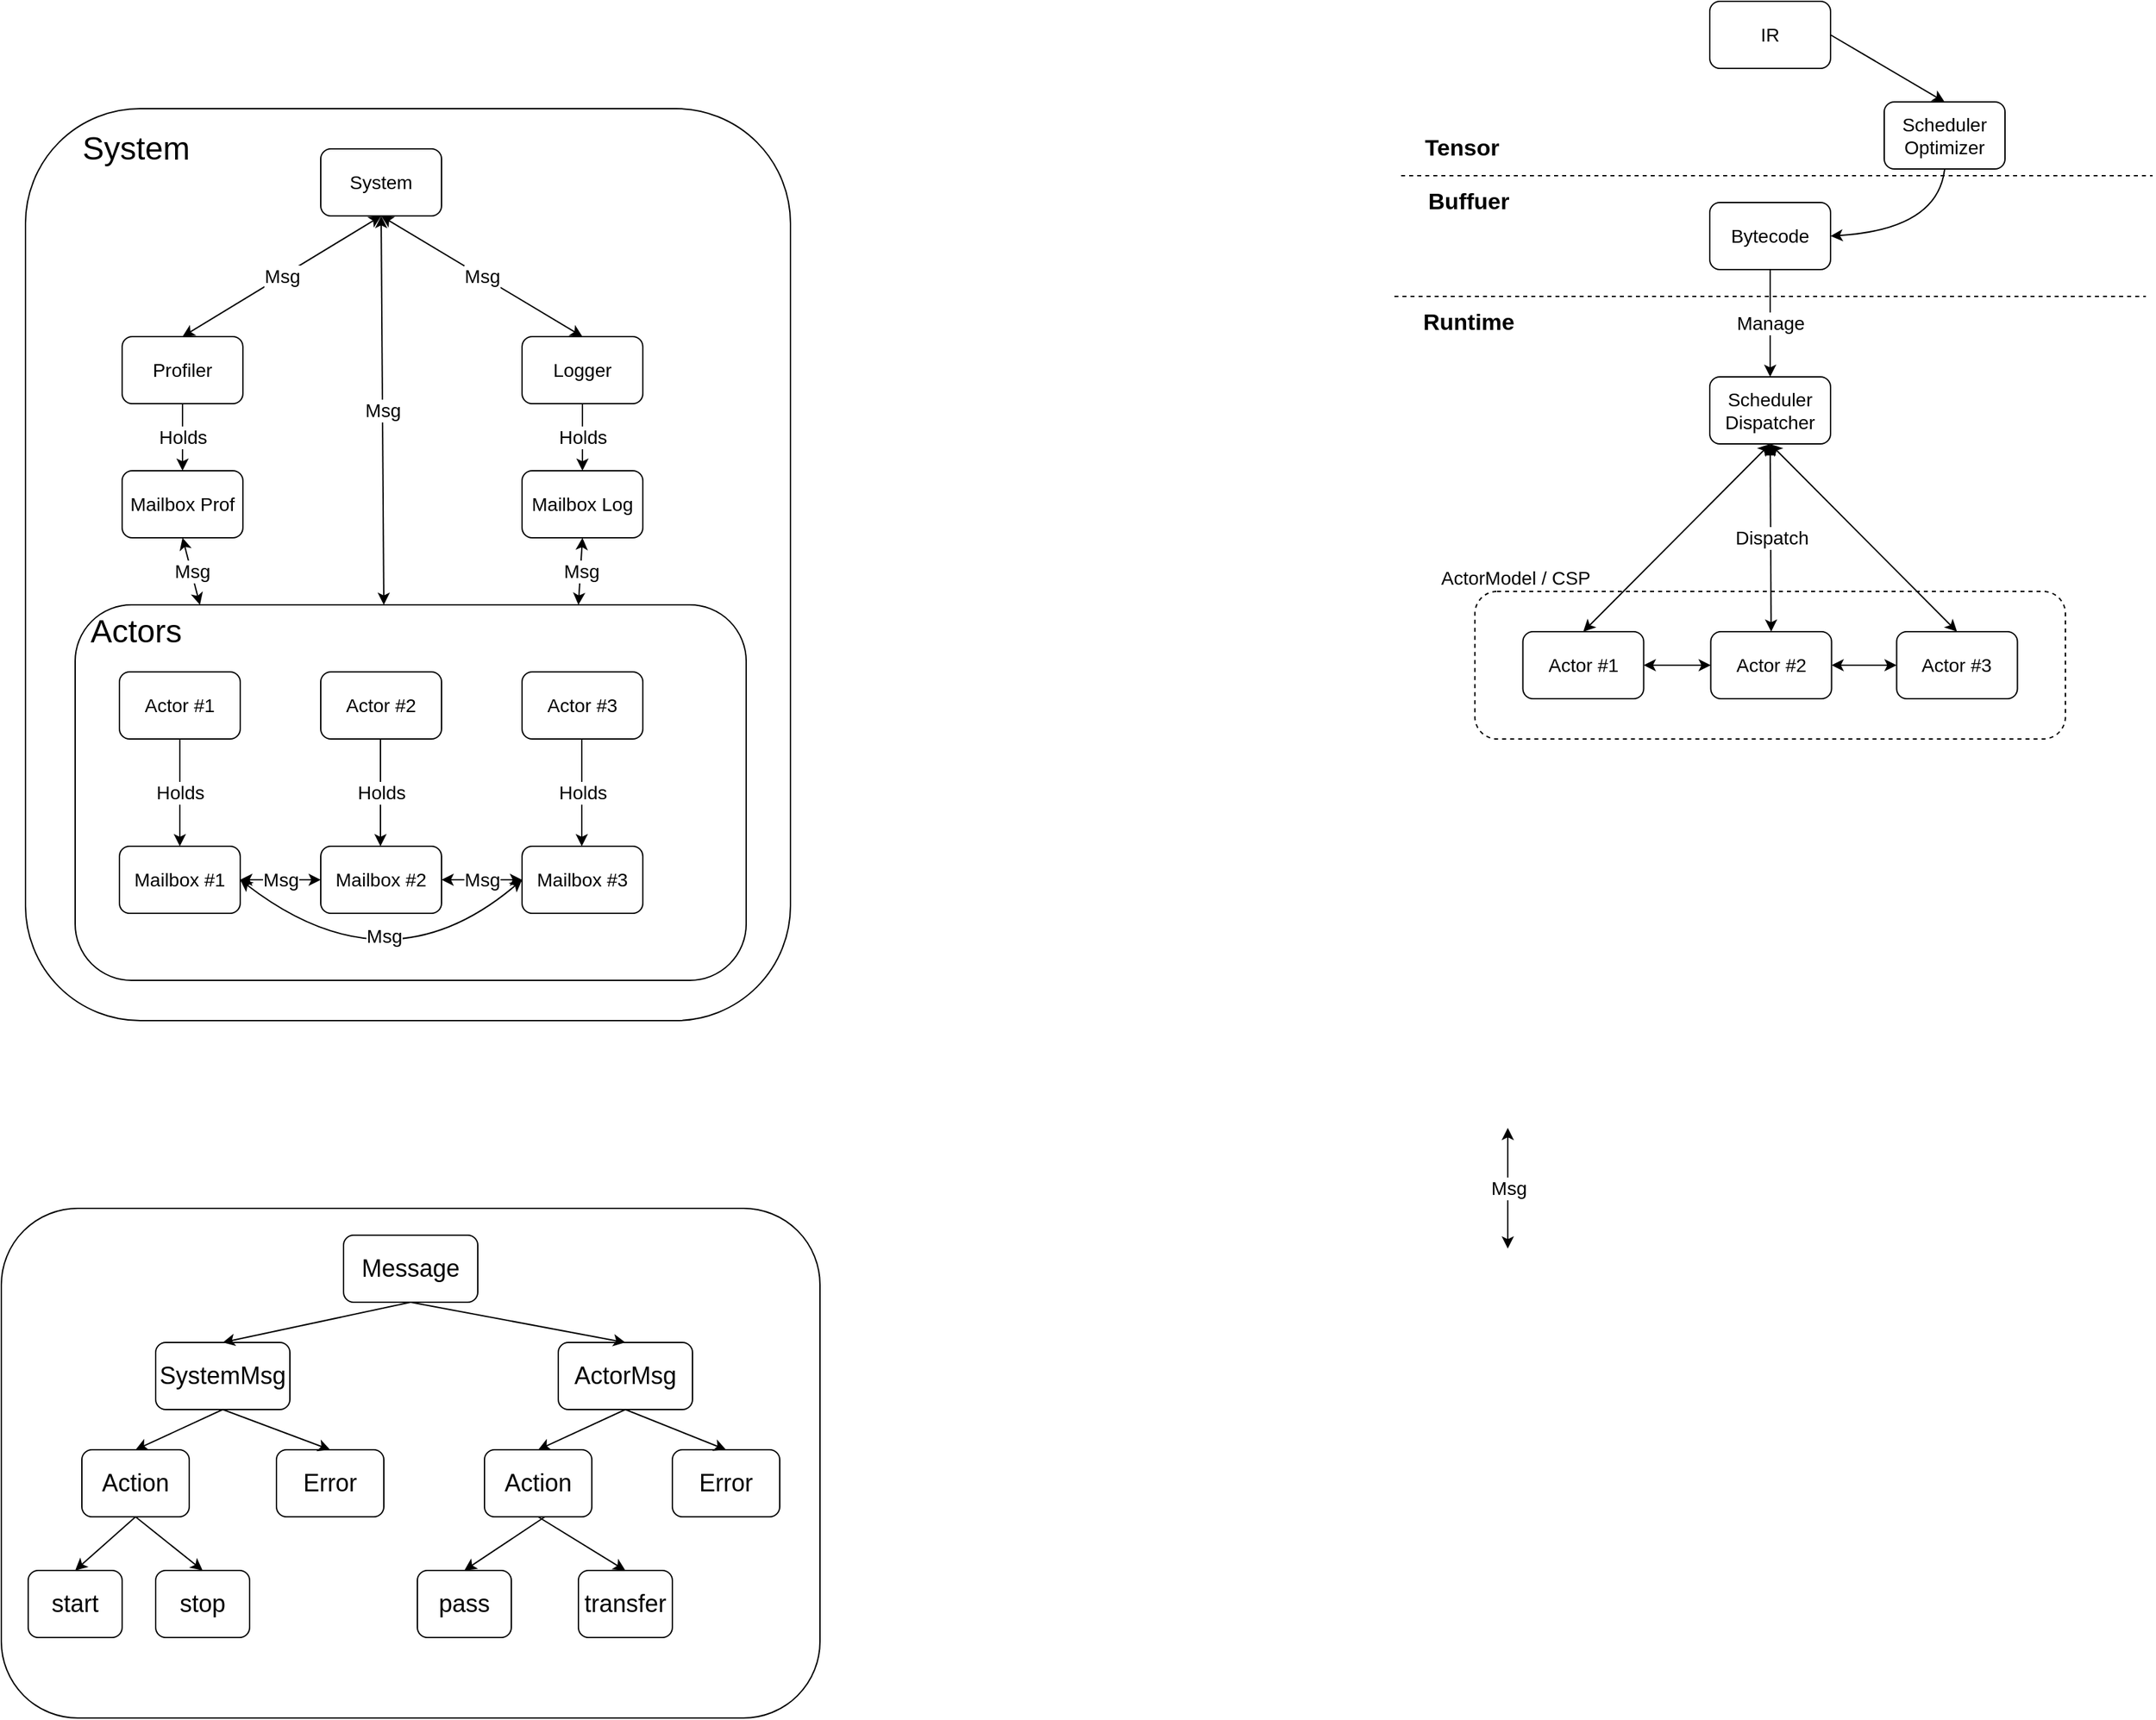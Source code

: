 <mxfile version="20.0.2" type="github" pages="2">
  <diagram id="C5RBs43oDa-KdzZeNtuy" name="flow">
    <mxGraphModel dx="1796" dy="755" grid="1" gridSize="10" guides="1" tooltips="1" connect="1" arrows="1" fold="1" page="1" pageScale="1" pageWidth="827" pageHeight="1169" math="0" shadow="0">
      <root>
        <mxCell id="WIyWlLk6GJQsqaUBKTNV-0" />
        <mxCell id="WIyWlLk6GJQsqaUBKTNV-1" parent="WIyWlLk6GJQsqaUBKTNV-0" />
        <mxCell id="iDr1mqImWVxo8WTMFwHj-2" value="" style="rounded=1;whiteSpace=wrap;html=1;fillColor=#FFFFFF;" parent="WIyWlLk6GJQsqaUBKTNV-1" vertex="1">
          <mxGeometry x="-718" y="940" width="610" height="380" as="geometry" />
        </mxCell>
        <mxCell id="iDr1mqImWVxo8WTMFwHj-0" value="" style="rounded=1;whiteSpace=wrap;html=1;fillColor=#FFFFFF;" parent="WIyWlLk6GJQsqaUBKTNV-1" vertex="1">
          <mxGeometry x="-700" y="120" width="570" height="680" as="geometry" />
        </mxCell>
        <mxCell id="vKvuOd5WfspxJ3sKfBwi-32" value="" style="rounded=1;whiteSpace=wrap;html=1;fillColor=#FFFFFF;" parent="WIyWlLk6GJQsqaUBKTNV-1" vertex="1">
          <mxGeometry x="-663" y="490" width="500" height="280" as="geometry" />
        </mxCell>
        <mxCell id="GxpNQqLrR4lgnH7dVVDZ-0" value="&lt;font style=&quot;font-size: 14px;&quot;&gt;IR&lt;/font&gt;" style="rounded=1;whiteSpace=wrap;html=1;" parent="WIyWlLk6GJQsqaUBKTNV-1" vertex="1">
          <mxGeometry x="555" y="40" width="90" height="50" as="geometry" />
        </mxCell>
        <mxCell id="GxpNQqLrR4lgnH7dVVDZ-2" value="&lt;font style=&quot;font-size: 14px;&quot;&gt;Bytecode&lt;/font&gt;" style="rounded=1;whiteSpace=wrap;html=1;" parent="WIyWlLk6GJQsqaUBKTNV-1" vertex="1">
          <mxGeometry x="555" y="190" width="90" height="50" as="geometry" />
        </mxCell>
        <mxCell id="GxpNQqLrR4lgnH7dVVDZ-5" value="" style="endArrow=none;dashed=1;html=1;" parent="WIyWlLk6GJQsqaUBKTNV-1" edge="1">
          <mxGeometry width="50" height="50" relative="1" as="geometry">
            <mxPoint x="320" y="260" as="sourcePoint" />
            <mxPoint x="880" y="260" as="targetPoint" />
          </mxGeometry>
        </mxCell>
        <mxCell id="GxpNQqLrR4lgnH7dVVDZ-6" value="&lt;b&gt;&lt;font style=&quot;font-size: 17px;&quot;&gt;Runtime&lt;/font&gt;&lt;/b&gt;" style="text;html=1;align=center;verticalAlign=middle;resizable=0;points=[];autosize=1;strokeColor=none;fillColor=none;" parent="WIyWlLk6GJQsqaUBKTNV-1" vertex="1">
          <mxGeometry x="335" y="270" width="80" height="20" as="geometry" />
        </mxCell>
        <mxCell id="GxpNQqLrR4lgnH7dVVDZ-7" value="&lt;font style=&quot;font-size: 14px;&quot;&gt;Actor #1&lt;/font&gt;" style="rounded=1;whiteSpace=wrap;html=1;" parent="WIyWlLk6GJQsqaUBKTNV-1" vertex="1">
          <mxGeometry x="415.75" y="510" width="90" height="50" as="geometry" />
        </mxCell>
        <mxCell id="GxpNQqLrR4lgnH7dVVDZ-8" value="&lt;font style=&quot;font-size: 14px;&quot;&gt;Scheduler&lt;br&gt;Dispatcher&lt;/font&gt;" style="rounded=1;whiteSpace=wrap;html=1;" parent="WIyWlLk6GJQsqaUBKTNV-1" vertex="1">
          <mxGeometry x="555" y="320" width="90" height="50" as="geometry" />
        </mxCell>
        <mxCell id="GxpNQqLrR4lgnH7dVVDZ-9" value="&lt;font style=&quot;font-size: 14px;&quot;&gt;Actor #2&lt;/font&gt;" style="rounded=1;whiteSpace=wrap;html=1;" parent="WIyWlLk6GJQsqaUBKTNV-1" vertex="1">
          <mxGeometry x="555.75" y="510" width="90" height="50" as="geometry" />
        </mxCell>
        <mxCell id="GxpNQqLrR4lgnH7dVVDZ-10" value="&lt;font style=&quot;font-size: 14px;&quot;&gt;Actor #3&lt;/font&gt;" style="rounded=1;whiteSpace=wrap;html=1;" parent="WIyWlLk6GJQsqaUBKTNV-1" vertex="1">
          <mxGeometry x="694.25" y="510" width="90" height="50" as="geometry" />
        </mxCell>
        <mxCell id="GxpNQqLrR4lgnH7dVVDZ-16" value="" style="endArrow=classic;startArrow=classic;html=1;entryX=0;entryY=0.5;entryDx=0;entryDy=0;exitX=1;exitY=0.5;exitDx=0;exitDy=0;" parent="WIyWlLk6GJQsqaUBKTNV-1" source="GxpNQqLrR4lgnH7dVVDZ-7" target="GxpNQqLrR4lgnH7dVVDZ-9" edge="1">
          <mxGeometry width="50" height="50" relative="1" as="geometry">
            <mxPoint x="435.75" y="720" as="sourcePoint" />
            <mxPoint x="575.75" y="580" as="targetPoint" />
          </mxGeometry>
        </mxCell>
        <mxCell id="GxpNQqLrR4lgnH7dVVDZ-17" value="" style="endArrow=classic;startArrow=classic;html=1;entryX=0;entryY=0.5;entryDx=0;entryDy=0;exitX=1;exitY=0.5;exitDx=0;exitDy=0;" parent="WIyWlLk6GJQsqaUBKTNV-1" source="GxpNQqLrR4lgnH7dVVDZ-9" target="GxpNQqLrR4lgnH7dVVDZ-10" edge="1">
          <mxGeometry width="50" height="50" relative="1" as="geometry">
            <mxPoint x="525.75" y="720" as="sourcePoint" />
            <mxPoint x="665.75" y="580" as="targetPoint" />
          </mxGeometry>
        </mxCell>
        <mxCell id="mCp2D2DZsQye_z4wcUXH-2" value="" style="endArrow=classic;rounded=0;fontSize=16;entryX=0.5;entryY=0;entryDx=0;entryDy=0;exitX=0.5;exitY=1;exitDx=0;exitDy=0;labelBorderColor=none;html=1;verticalAlign=middle;startArrow=block;startFill=1;" parent="WIyWlLk6GJQsqaUBKTNV-1" source="GxpNQqLrR4lgnH7dVVDZ-8" target="GxpNQqLrR4lgnH7dVVDZ-9" edge="1">
          <mxGeometry relative="1" as="geometry">
            <mxPoint x="705" y="350" as="sourcePoint" />
            <mxPoint x="805" y="350" as="targetPoint" />
          </mxGeometry>
        </mxCell>
        <mxCell id="mCp2D2DZsQye_z4wcUXH-3" value="Dispatch" style="edgeLabel;resizable=0;html=1;align=center;verticalAlign=middle;fontSize=14;" parent="mCp2D2DZsQye_z4wcUXH-2" connectable="0" vertex="1">
          <mxGeometry relative="1" as="geometry" />
        </mxCell>
        <mxCell id="mCp2D2DZsQye_z4wcUXH-6" value="" style="endArrow=classic;startArrow=classic;html=1;entryX=0.5;entryY=0;entryDx=0;entryDy=0;exitX=0.5;exitY=1;exitDx=0;exitDy=0;" parent="WIyWlLk6GJQsqaUBKTNV-1" source="GxpNQqLrR4lgnH7dVVDZ-8" target="GxpNQqLrR4lgnH7dVVDZ-7" edge="1">
          <mxGeometry width="50" height="50" relative="1" as="geometry">
            <mxPoint x="690" y="400" as="sourcePoint" />
            <mxPoint x="738.5" y="400" as="targetPoint" />
            <Array as="points" />
          </mxGeometry>
        </mxCell>
        <mxCell id="mCp2D2DZsQye_z4wcUXH-7" value="" style="endArrow=classic;startArrow=classic;html=1;entryX=0.5;entryY=0;entryDx=0;entryDy=0;exitX=0.5;exitY=1;exitDx=0;exitDy=0;" parent="WIyWlLk6GJQsqaUBKTNV-1" source="GxpNQqLrR4lgnH7dVVDZ-8" target="GxpNQqLrR4lgnH7dVVDZ-10" edge="1">
          <mxGeometry width="50" height="50" relative="1" as="geometry">
            <mxPoint x="665" y="600" as="sourcePoint" />
            <mxPoint x="713.5" y="600" as="targetPoint" />
          </mxGeometry>
        </mxCell>
        <mxCell id="JdIXmPIAXFxYYO2-05fA-1" value="&lt;font style=&quot;font-size: 14px;&quot;&gt;Scheduler&lt;br&gt;Optimizer&lt;/font&gt;" style="rounded=1;whiteSpace=wrap;html=1;" parent="WIyWlLk6GJQsqaUBKTNV-1" vertex="1">
          <mxGeometry x="685" y="115" width="90" height="50" as="geometry" />
        </mxCell>
        <mxCell id="JdIXmPIAXFxYYO2-05fA-2" value="" style="curved=1;endArrow=classic;html=1;rounded=0;labelBorderColor=none;fontSize=16;fontColor=#99FFCC;exitX=1;exitY=0.5;exitDx=0;exitDy=0;entryX=0.5;entryY=0;entryDx=0;entryDy=0;" parent="WIyWlLk6GJQsqaUBKTNV-1" source="GxpNQqLrR4lgnH7dVVDZ-0" target="JdIXmPIAXFxYYO2-05fA-1" edge="1">
          <mxGeometry width="50" height="50" relative="1" as="geometry">
            <mxPoint x="725" y="360" as="sourcePoint" />
            <mxPoint x="775" y="310" as="targetPoint" />
          </mxGeometry>
        </mxCell>
        <mxCell id="JdIXmPIAXFxYYO2-05fA-4" value="" style="endArrow=classic;rounded=0;fontSize=16;labelBorderColor=none;html=1;verticalAlign=middle;startArrow=none;startFill=0;exitX=0.5;exitY=1;exitDx=0;exitDy=0;entryX=0.5;entryY=0;entryDx=0;entryDy=0;" parent="WIyWlLk6GJQsqaUBKTNV-1" source="A3YoOnqOYl5nuhbCR5Bo-2" target="A3YoOnqOYl5nuhbCR5Bo-5" edge="1">
          <mxGeometry relative="1" as="geometry">
            <mxPoint x="-150" y="490" as="sourcePoint" />
            <mxPoint x="560" y="630" as="targetPoint" />
            <Array as="points">
              <mxPoint x="-585" y="610" />
            </Array>
          </mxGeometry>
        </mxCell>
        <mxCell id="JdIXmPIAXFxYYO2-05fA-5" value="Holds" style="edgeLabel;resizable=0;html=1;align=center;verticalAlign=middle;fontSize=14;" parent="JdIXmPIAXFxYYO2-05fA-4" connectable="0" vertex="1">
          <mxGeometry relative="1" as="geometry" />
        </mxCell>
        <mxCell id="JdIXmPIAXFxYYO2-05fA-6" value="" style="curved=1;endArrow=classic;html=1;rounded=0;labelBorderColor=none;fontSize=16;fontColor=#99FFCC;exitX=0.5;exitY=1;exitDx=0;exitDy=0;entryX=1;entryY=0.5;entryDx=0;entryDy=0;" parent="WIyWlLk6GJQsqaUBKTNV-1" source="JdIXmPIAXFxYYO2-05fA-1" target="GxpNQqLrR4lgnH7dVVDZ-2" edge="1">
          <mxGeometry width="50" height="50" relative="1" as="geometry">
            <mxPoint x="845" y="165" as="sourcePoint" />
            <mxPoint x="930" y="215" as="targetPoint" />
            <Array as="points">
              <mxPoint x="725" y="210" />
            </Array>
          </mxGeometry>
        </mxCell>
        <mxCell id="JdIXmPIAXFxYYO2-05fA-7" value="" style="endArrow=classic;rounded=0;fontSize=16;exitX=0.5;exitY=1;exitDx=0;exitDy=0;labelBorderColor=none;html=1;verticalAlign=middle;startArrow=none;startFill=0;entryX=0.5;entryY=0;entryDx=0;entryDy=0;" parent="WIyWlLk6GJQsqaUBKTNV-1" source="GxpNQqLrR4lgnH7dVVDZ-2" target="GxpNQqLrR4lgnH7dVVDZ-8" edge="1">
          <mxGeometry relative="1" as="geometry">
            <mxPoint x="599.5" y="250" as="sourcePoint" />
            <mxPoint x="600" y="350" as="targetPoint" />
          </mxGeometry>
        </mxCell>
        <mxCell id="JdIXmPIAXFxYYO2-05fA-8" value="Manage" style="edgeLabel;resizable=0;html=1;align=center;verticalAlign=middle;fontSize=14;" parent="JdIXmPIAXFxYYO2-05fA-7" connectable="0" vertex="1">
          <mxGeometry relative="1" as="geometry" />
        </mxCell>
        <mxCell id="JdIXmPIAXFxYYO2-05fA-11" value="" style="rounded=1;whiteSpace=wrap;html=1;fontSize=14;fontColor=#99FFCC;fillColor=none;dashed=1;shadow=0;sketch=0;glass=0;" parent="WIyWlLk6GJQsqaUBKTNV-1" vertex="1">
          <mxGeometry x="380" y="480" width="440" height="110" as="geometry" />
        </mxCell>
        <mxCell id="JdIXmPIAXFxYYO2-05fA-12" value="ActorModel / CSP" style="text;html=1;align=center;verticalAlign=middle;resizable=0;points=[];autosize=1;strokeColor=none;fillColor=none;fontSize=14;fontColor=#000000;" parent="WIyWlLk6GJQsqaUBKTNV-1" vertex="1">
          <mxGeometry x="345" y="460" width="130" height="20" as="geometry" />
        </mxCell>
        <mxCell id="JdIXmPIAXFxYYO2-05fA-13" value="" style="endArrow=none;dashed=1;html=1;" parent="WIyWlLk6GJQsqaUBKTNV-1" edge="1">
          <mxGeometry width="50" height="50" relative="1" as="geometry">
            <mxPoint x="325" y="170" as="sourcePoint" />
            <mxPoint x="885" y="170" as="targetPoint" />
          </mxGeometry>
        </mxCell>
        <mxCell id="JdIXmPIAXFxYYO2-05fA-14" value="&lt;b&gt;&lt;font style=&quot;font-size: 17px;&quot;&gt;Buffuer&lt;/font&gt;&lt;/b&gt;" style="text;html=1;align=center;verticalAlign=middle;resizable=0;points=[];autosize=1;strokeColor=none;fillColor=none;" parent="WIyWlLk6GJQsqaUBKTNV-1" vertex="1">
          <mxGeometry x="335" y="180" width="80" height="20" as="geometry" />
        </mxCell>
        <mxCell id="JdIXmPIAXFxYYO2-05fA-15" value="&lt;b&gt;&lt;font style=&quot;font-size: 17px;&quot;&gt;Tensor&lt;br&gt;&lt;/font&gt;&lt;/b&gt;" style="text;html=1;align=center;verticalAlign=middle;resizable=0;points=[];autosize=1;strokeColor=none;fillColor=none;" parent="WIyWlLk6GJQsqaUBKTNV-1" vertex="1">
          <mxGeometry x="335" y="140" width="70" height="20" as="geometry" />
        </mxCell>
        <mxCell id="A3YoOnqOYl5nuhbCR5Bo-2" value="&lt;font style=&quot;font-size: 14px;&quot;&gt;Actor #1&lt;/font&gt;" style="rounded=1;whiteSpace=wrap;html=1;" parent="WIyWlLk6GJQsqaUBKTNV-1" vertex="1">
          <mxGeometry x="-630" y="540" width="90" height="50" as="geometry" />
        </mxCell>
        <mxCell id="A3YoOnqOYl5nuhbCR5Bo-3" value="&lt;font style=&quot;font-size: 14px;&quot;&gt;Actor #2&lt;/font&gt;" style="rounded=1;whiteSpace=wrap;html=1;" parent="WIyWlLk6GJQsqaUBKTNV-1" vertex="1">
          <mxGeometry x="-480" y="540" width="90" height="50" as="geometry" />
        </mxCell>
        <mxCell id="A3YoOnqOYl5nuhbCR5Bo-4" value="&lt;font style=&quot;font-size: 14px;&quot;&gt;Actor #3&lt;/font&gt;" style="rounded=1;whiteSpace=wrap;html=1;" parent="WIyWlLk6GJQsqaUBKTNV-1" vertex="1">
          <mxGeometry x="-330" y="540" width="90" height="50" as="geometry" />
        </mxCell>
        <mxCell id="A3YoOnqOYl5nuhbCR5Bo-5" value="&lt;font style=&quot;font-size: 14px;&quot;&gt;Mailbox #1&lt;/font&gt;" style="rounded=1;whiteSpace=wrap;html=1;" parent="WIyWlLk6GJQsqaUBKTNV-1" vertex="1">
          <mxGeometry x="-630" y="670" width="90" height="50" as="geometry" />
        </mxCell>
        <mxCell id="A3YoOnqOYl5nuhbCR5Bo-6" value="&lt;font style=&quot;font-size: 14px;&quot;&gt;Mailbox #2&lt;/font&gt;" style="rounded=1;whiteSpace=wrap;html=1;" parent="WIyWlLk6GJQsqaUBKTNV-1" vertex="1">
          <mxGeometry x="-480" y="670" width="90" height="50" as="geometry" />
        </mxCell>
        <mxCell id="A3YoOnqOYl5nuhbCR5Bo-7" value="&lt;font style=&quot;font-size: 14px;&quot;&gt;Mailbox #3&lt;/font&gt;" style="rounded=1;whiteSpace=wrap;html=1;" parent="WIyWlLk6GJQsqaUBKTNV-1" vertex="1">
          <mxGeometry x="-330" y="670" width="90" height="50" as="geometry" />
        </mxCell>
        <mxCell id="A3YoOnqOYl5nuhbCR5Bo-15" value="" style="endArrow=classic;rounded=0;fontSize=16;labelBorderColor=none;html=1;verticalAlign=middle;startArrow=none;startFill=0;exitX=0.5;exitY=1;exitDx=0;exitDy=0;entryX=0.5;entryY=0;entryDx=0;entryDy=0;" parent="WIyWlLk6GJQsqaUBKTNV-1" edge="1">
          <mxGeometry relative="1" as="geometry">
            <mxPoint x="-435.5" y="590" as="sourcePoint" />
            <mxPoint x="-435.5" y="670" as="targetPoint" />
            <Array as="points">
              <mxPoint x="-435.5" y="610" />
            </Array>
          </mxGeometry>
        </mxCell>
        <mxCell id="A3YoOnqOYl5nuhbCR5Bo-16" value="Holds" style="edgeLabel;resizable=0;html=1;align=center;verticalAlign=middle;fontSize=14;" parent="A3YoOnqOYl5nuhbCR5Bo-15" connectable="0" vertex="1">
          <mxGeometry relative="1" as="geometry" />
        </mxCell>
        <mxCell id="A3YoOnqOYl5nuhbCR5Bo-17" value="" style="endArrow=classic;rounded=0;fontSize=16;labelBorderColor=none;html=1;verticalAlign=middle;startArrow=none;startFill=0;exitX=0.5;exitY=1;exitDx=0;exitDy=0;entryX=0.5;entryY=0;entryDx=0;entryDy=0;" parent="WIyWlLk6GJQsqaUBKTNV-1" edge="1">
          <mxGeometry relative="1" as="geometry">
            <mxPoint x="-285.5" y="590" as="sourcePoint" />
            <mxPoint x="-285.5" y="670" as="targetPoint" />
            <Array as="points">
              <mxPoint x="-285.5" y="610" />
            </Array>
          </mxGeometry>
        </mxCell>
        <mxCell id="A3YoOnqOYl5nuhbCR5Bo-18" value="Holds" style="edgeLabel;resizable=0;html=1;align=center;verticalAlign=middle;fontSize=14;" parent="A3YoOnqOYl5nuhbCR5Bo-17" connectable="0" vertex="1">
          <mxGeometry relative="1" as="geometry" />
        </mxCell>
        <mxCell id="vKvuOd5WfspxJ3sKfBwi-0" value="" style="endArrow=classic;rounded=0;fontSize=16;labelBorderColor=none;html=1;verticalAlign=middle;startArrow=classic;startFill=1;exitX=0;exitY=0.5;exitDx=0;exitDy=0;entryX=1;entryY=0.5;entryDx=0;entryDy=0;" parent="WIyWlLk6GJQsqaUBKTNV-1" source="A3YoOnqOYl5nuhbCR5Bo-6" target="A3YoOnqOYl5nuhbCR5Bo-5" edge="1">
          <mxGeometry relative="1" as="geometry">
            <mxPoint x="-500" y="750" as="sourcePoint" />
            <mxPoint x="-500" y="830" as="targetPoint" />
            <Array as="points" />
          </mxGeometry>
        </mxCell>
        <mxCell id="vKvuOd5WfspxJ3sKfBwi-1" value="Msg" style="edgeLabel;resizable=0;html=1;align=center;verticalAlign=middle;fontSize=14;" parent="vKvuOd5WfspxJ3sKfBwi-0" connectable="0" vertex="1">
          <mxGeometry relative="1" as="geometry" />
        </mxCell>
        <mxCell id="vKvuOd5WfspxJ3sKfBwi-3" value="" style="endArrow=classic;rounded=0;fontSize=16;labelBorderColor=none;html=1;verticalAlign=middle;startArrow=classic;startFill=1;exitX=0;exitY=0.5;exitDx=0;exitDy=0;entryX=1;entryY=0.5;entryDx=0;entryDy=0;" parent="WIyWlLk6GJQsqaUBKTNV-1" source="A3YoOnqOYl5nuhbCR5Bo-7" target="A3YoOnqOYl5nuhbCR5Bo-6" edge="1">
          <mxGeometry relative="1" as="geometry">
            <mxPoint x="-470" y="705" as="sourcePoint" />
            <mxPoint x="-530" y="705" as="targetPoint" />
            <Array as="points" />
          </mxGeometry>
        </mxCell>
        <mxCell id="vKvuOd5WfspxJ3sKfBwi-4" value="Msg" style="edgeLabel;resizable=0;html=1;align=center;verticalAlign=middle;fontSize=14;" parent="vKvuOd5WfspxJ3sKfBwi-3" connectable="0" vertex="1">
          <mxGeometry relative="1" as="geometry" />
        </mxCell>
        <mxCell id="vKvuOd5WfspxJ3sKfBwi-6" value="" style="endArrow=classic;fontSize=16;labelBorderColor=none;html=1;verticalAlign=middle;startArrow=classic;startFill=1;entryX=1;entryY=0.5;entryDx=0;entryDy=0;curved=1;exitX=0;exitY=0.5;exitDx=0;exitDy=0;" parent="WIyWlLk6GJQsqaUBKTNV-1" source="A3YoOnqOYl5nuhbCR5Bo-7" target="A3YoOnqOYl5nuhbCR5Bo-5" edge="1">
          <mxGeometry relative="1" as="geometry">
            <mxPoint x="-350" y="770" as="sourcePoint" />
            <mxPoint x="-520" y="715" as="targetPoint" />
            <Array as="points">
              <mxPoint x="-430" y="780" />
            </Array>
          </mxGeometry>
        </mxCell>
        <mxCell id="vKvuOd5WfspxJ3sKfBwi-33" value="Msg" style="edgeLabel;resizable=0;html=1;align=center;verticalAlign=middle;fontSize=14;" parent="WIyWlLk6GJQsqaUBKTNV-1" connectable="0" vertex="1">
          <mxGeometry x="-340" y="710" as="geometry">
            <mxPoint x="-93" y="27" as="offset" />
          </mxGeometry>
        </mxCell>
        <mxCell id="vKvuOd5WfspxJ3sKfBwi-34" value="&lt;font style=&quot;font-size: 24px;&quot;&gt;Actors&lt;/font&gt;" style="text;html=1;align=center;verticalAlign=middle;resizable=0;points=[];autosize=1;strokeColor=none;fillColor=none;" parent="WIyWlLk6GJQsqaUBKTNV-1" vertex="1">
          <mxGeometry x="-658" y="500" width="80" height="20" as="geometry" />
        </mxCell>
        <mxCell id="vKvuOd5WfspxJ3sKfBwi-39" value="" style="endArrow=classic;rounded=0;fontSize=16;labelBorderColor=none;html=1;verticalAlign=middle;startArrow=classic;startFill=1;exitX=0.5;exitY=0;exitDx=0;exitDy=0;" parent="WIyWlLk6GJQsqaUBKTNV-1" edge="1">
          <mxGeometry relative="1" as="geometry">
            <mxPoint x="404.5" y="970" as="sourcePoint" />
            <mxPoint x="404.5" y="880" as="targetPoint" />
            <Array as="points" />
          </mxGeometry>
        </mxCell>
        <mxCell id="vKvuOd5WfspxJ3sKfBwi-40" value="Msg" style="edgeLabel;resizable=0;html=1;align=center;verticalAlign=middle;fontSize=14;" parent="vKvuOd5WfspxJ3sKfBwi-39" connectable="0" vertex="1">
          <mxGeometry relative="1" as="geometry" />
        </mxCell>
        <mxCell id="iDr1mqImWVxo8WTMFwHj-1" value="&lt;font style=&quot;font-size: 24px;&quot;&gt;System&lt;/font&gt;" style="text;html=1;align=center;verticalAlign=middle;resizable=0;points=[];autosize=1;strokeColor=none;fillColor=none;" parent="WIyWlLk6GJQsqaUBKTNV-1" vertex="1">
          <mxGeometry x="-668" y="140" width="100" height="20" as="geometry" />
        </mxCell>
        <mxCell id="iDr1mqImWVxo8WTMFwHj-5" value="&lt;font style=&quot;font-size: 18px;&quot;&gt;Message&lt;/font&gt;" style="rounded=1;whiteSpace=wrap;html=1;" parent="WIyWlLk6GJQsqaUBKTNV-1" vertex="1">
          <mxGeometry x="-463" y="960" width="100" height="50" as="geometry" />
        </mxCell>
        <mxCell id="iDr1mqImWVxo8WTMFwHj-6" value="&lt;font style=&quot;font-size: 18px;&quot;&gt;SystemMsg&lt;/font&gt;" style="rounded=1;whiteSpace=wrap;html=1;" parent="WIyWlLk6GJQsqaUBKTNV-1" vertex="1">
          <mxGeometry x="-603" y="1040" width="100" height="50" as="geometry" />
        </mxCell>
        <mxCell id="iDr1mqImWVxo8WTMFwHj-7" value="&lt;font style=&quot;font-size: 18px;&quot;&gt;ActorMsg&lt;/font&gt;" style="rounded=1;whiteSpace=wrap;html=1;" parent="WIyWlLk6GJQsqaUBKTNV-1" vertex="1">
          <mxGeometry x="-303" y="1040" width="100" height="50" as="geometry" />
        </mxCell>
        <mxCell id="iDr1mqImWVxo8WTMFwHj-8" value="&lt;font style=&quot;font-size: 18px;&quot;&gt;Action&lt;/font&gt;" style="rounded=1;whiteSpace=wrap;html=1;" parent="WIyWlLk6GJQsqaUBKTNV-1" vertex="1">
          <mxGeometry x="-658" y="1120" width="80" height="50" as="geometry" />
        </mxCell>
        <mxCell id="iDr1mqImWVxo8WTMFwHj-9" value="&lt;font style=&quot;font-size: 18px;&quot;&gt;Error&lt;/font&gt;" style="rounded=1;whiteSpace=wrap;html=1;" parent="WIyWlLk6GJQsqaUBKTNV-1" vertex="1">
          <mxGeometry x="-513" y="1120" width="80" height="50" as="geometry" />
        </mxCell>
        <mxCell id="iDr1mqImWVxo8WTMFwHj-11" value="&lt;span style=&quot;font-size: 18px;&quot;&gt;start&lt;/span&gt;" style="rounded=1;whiteSpace=wrap;html=1;" parent="WIyWlLk6GJQsqaUBKTNV-1" vertex="1">
          <mxGeometry x="-698" y="1210" width="70" height="50" as="geometry" />
        </mxCell>
        <mxCell id="iDr1mqImWVxo8WTMFwHj-12" value="&lt;span style=&quot;font-size: 18px;&quot;&gt;stop&lt;/span&gt;" style="rounded=1;whiteSpace=wrap;html=1;" parent="WIyWlLk6GJQsqaUBKTNV-1" vertex="1">
          <mxGeometry x="-603" y="1210" width="70" height="50" as="geometry" />
        </mxCell>
        <mxCell id="iDr1mqImWVxo8WTMFwHj-15" value="" style="endArrow=classic;html=1;rounded=0;fontSize=18;exitX=0.5;exitY=1;exitDx=0;exitDy=0;entryX=0.5;entryY=0;entryDx=0;entryDy=0;" parent="WIyWlLk6GJQsqaUBKTNV-1" source="iDr1mqImWVxo8WTMFwHj-5" target="iDr1mqImWVxo8WTMFwHj-6" edge="1">
          <mxGeometry width="50" height="50" relative="1" as="geometry">
            <mxPoint x="-328" y="1040" as="sourcePoint" />
            <mxPoint x="-278" y="990" as="targetPoint" />
          </mxGeometry>
        </mxCell>
        <mxCell id="iDr1mqImWVxo8WTMFwHj-16" value="" style="endArrow=classic;html=1;rounded=0;fontSize=18;exitX=0.5;exitY=1;exitDx=0;exitDy=0;entryX=0.5;entryY=0;entryDx=0;entryDy=0;" parent="WIyWlLk6GJQsqaUBKTNV-1" source="iDr1mqImWVxo8WTMFwHj-5" target="iDr1mqImWVxo8WTMFwHj-7" edge="1">
          <mxGeometry width="50" height="50" relative="1" as="geometry">
            <mxPoint x="-393" y="1020.0" as="sourcePoint" />
            <mxPoint x="-543" y="1050.0" as="targetPoint" />
          </mxGeometry>
        </mxCell>
        <mxCell id="iDr1mqImWVxo8WTMFwHj-17" value="" style="endArrow=classic;html=1;rounded=0;fontSize=18;exitX=0.5;exitY=1;exitDx=0;exitDy=0;entryX=0.5;entryY=0;entryDx=0;entryDy=0;" parent="WIyWlLk6GJQsqaUBKTNV-1" source="iDr1mqImWVxo8WTMFwHj-6" target="iDr1mqImWVxo8WTMFwHj-8" edge="1">
          <mxGeometry width="50" height="50" relative="1" as="geometry">
            <mxPoint x="-383" y="1030.0" as="sourcePoint" />
            <mxPoint x="-533" y="1060.0" as="targetPoint" />
          </mxGeometry>
        </mxCell>
        <mxCell id="iDr1mqImWVxo8WTMFwHj-18" value="" style="endArrow=classic;html=1;rounded=0;fontSize=18;exitX=0.5;exitY=1;exitDx=0;exitDy=0;entryX=0.5;entryY=0;entryDx=0;entryDy=0;" parent="WIyWlLk6GJQsqaUBKTNV-1" source="iDr1mqImWVxo8WTMFwHj-8" target="iDr1mqImWVxo8WTMFwHj-11" edge="1">
          <mxGeometry width="50" height="50" relative="1" as="geometry">
            <mxPoint x="-373" y="1040.0" as="sourcePoint" />
            <mxPoint x="-523" y="1070.0" as="targetPoint" />
          </mxGeometry>
        </mxCell>
        <mxCell id="iDr1mqImWVxo8WTMFwHj-19" value="" style="endArrow=classic;html=1;rounded=0;fontSize=18;entryX=0.5;entryY=0;entryDx=0;entryDy=0;exitX=0.5;exitY=1;exitDx=0;exitDy=0;" parent="WIyWlLk6GJQsqaUBKTNV-1" source="iDr1mqImWVxo8WTMFwHj-6" target="iDr1mqImWVxo8WTMFwHj-9" edge="1">
          <mxGeometry width="50" height="50" relative="1" as="geometry">
            <mxPoint x="-363" y="1050.0" as="sourcePoint" />
            <mxPoint x="-513" y="1080.0" as="targetPoint" />
          </mxGeometry>
        </mxCell>
        <mxCell id="iDr1mqImWVxo8WTMFwHj-20" value="" style="endArrow=classic;html=1;rounded=0;fontSize=18;entryX=0.5;entryY=0;entryDx=0;entryDy=0;exitX=0.5;exitY=1;exitDx=0;exitDy=0;" parent="WIyWlLk6GJQsqaUBKTNV-1" source="iDr1mqImWVxo8WTMFwHj-8" target="iDr1mqImWVxo8WTMFwHj-12" edge="1">
          <mxGeometry width="50" height="50" relative="1" as="geometry">
            <mxPoint x="-543" y="1100.0" as="sourcePoint" />
            <mxPoint x="-463" y="1130.0" as="targetPoint" />
          </mxGeometry>
        </mxCell>
        <mxCell id="iDr1mqImWVxo8WTMFwHj-21" value="&lt;font style=&quot;font-size: 18px;&quot;&gt;Action&lt;/font&gt;" style="rounded=1;whiteSpace=wrap;html=1;" parent="WIyWlLk6GJQsqaUBKTNV-1" vertex="1">
          <mxGeometry x="-358" y="1120" width="80" height="50" as="geometry" />
        </mxCell>
        <mxCell id="iDr1mqImWVxo8WTMFwHj-22" value="&lt;font style=&quot;font-size: 18px;&quot;&gt;Error&lt;/font&gt;" style="rounded=1;whiteSpace=wrap;html=1;" parent="WIyWlLk6GJQsqaUBKTNV-1" vertex="1">
          <mxGeometry x="-218" y="1120" width="80" height="50" as="geometry" />
        </mxCell>
        <mxCell id="iDr1mqImWVxo8WTMFwHj-23" value="" style="endArrow=classic;html=1;rounded=0;fontSize=18;entryX=0.5;entryY=0;entryDx=0;entryDy=0;exitX=0.5;exitY=1;exitDx=0;exitDy=0;" parent="WIyWlLk6GJQsqaUBKTNV-1" source="iDr1mqImWVxo8WTMFwHj-7" target="iDr1mqImWVxo8WTMFwHj-21" edge="1">
          <mxGeometry width="50" height="50" relative="1" as="geometry">
            <mxPoint x="-263" y="1220" as="sourcePoint" />
            <mxPoint x="-328" y="1250.0" as="targetPoint" />
          </mxGeometry>
        </mxCell>
        <mxCell id="iDr1mqImWVxo8WTMFwHj-24" value="" style="endArrow=classic;html=1;rounded=0;fontSize=18;entryX=0.5;entryY=0;entryDx=0;entryDy=0;exitX=0.5;exitY=1;exitDx=0;exitDy=0;" parent="WIyWlLk6GJQsqaUBKTNV-1" source="iDr1mqImWVxo8WTMFwHj-7" target="iDr1mqImWVxo8WTMFwHj-22" edge="1">
          <mxGeometry width="50" height="50" relative="1" as="geometry">
            <mxPoint x="-243" y="1100.0" as="sourcePoint" />
            <mxPoint x="-308" y="1130.0" as="targetPoint" />
          </mxGeometry>
        </mxCell>
        <mxCell id="iDr1mqImWVxo8WTMFwHj-32" value="&lt;span style=&quot;font-size: 18px;&quot;&gt;pass&lt;/span&gt;" style="rounded=1;whiteSpace=wrap;html=1;" parent="WIyWlLk6GJQsqaUBKTNV-1" vertex="1">
          <mxGeometry x="-408" y="1210" width="70" height="50" as="geometry" />
        </mxCell>
        <mxCell id="iDr1mqImWVxo8WTMFwHj-33" value="&lt;span style=&quot;font-size: 18px;&quot;&gt;transfer&lt;/span&gt;" style="rounded=1;whiteSpace=wrap;html=1;" parent="WIyWlLk6GJQsqaUBKTNV-1" vertex="1">
          <mxGeometry x="-288" y="1210" width="70" height="50" as="geometry" />
        </mxCell>
        <mxCell id="iDr1mqImWVxo8WTMFwHj-34" value="" style="endArrow=classic;html=1;rounded=0;fontSize=18;entryX=0.5;entryY=0;entryDx=0;entryDy=0;exitX=0.5;exitY=1;exitDx=0;exitDy=0;" parent="WIyWlLk6GJQsqaUBKTNV-1" source="iDr1mqImWVxo8WTMFwHj-21" target="iDr1mqImWVxo8WTMFwHj-33" edge="1">
          <mxGeometry width="50" height="50" relative="1" as="geometry">
            <mxPoint x="-318" y="1170.0" as="sourcePoint" />
            <mxPoint x="-268" y="1210" as="targetPoint" />
          </mxGeometry>
        </mxCell>
        <mxCell id="iDr1mqImWVxo8WTMFwHj-35" value="" style="endArrow=classic;html=1;rounded=0;fontSize=18;entryX=0.5;entryY=0;entryDx=0;entryDy=0;" parent="WIyWlLk6GJQsqaUBKTNV-1" target="iDr1mqImWVxo8WTMFwHj-32" edge="1">
          <mxGeometry width="50" height="50" relative="1" as="geometry">
            <mxPoint x="-313" y="1170" as="sourcePoint" />
            <mxPoint x="-358" y="1210" as="targetPoint" />
          </mxGeometry>
        </mxCell>
        <mxCell id="iDr1mqImWVxo8WTMFwHj-38" value="&lt;font style=&quot;font-size: 14px;&quot;&gt;Profiler&lt;/font&gt;" style="rounded=1;whiteSpace=wrap;html=1;" parent="WIyWlLk6GJQsqaUBKTNV-1" vertex="1">
          <mxGeometry x="-628" y="290" width="90" height="50" as="geometry" />
        </mxCell>
        <mxCell id="iDr1mqImWVxo8WTMFwHj-40" value="&lt;font style=&quot;font-size: 14px;&quot;&gt;Logger&lt;/font&gt;" style="rounded=1;whiteSpace=wrap;html=1;" parent="WIyWlLk6GJQsqaUBKTNV-1" vertex="1">
          <mxGeometry x="-330" y="290" width="90" height="50" as="geometry" />
        </mxCell>
        <mxCell id="iDr1mqImWVxo8WTMFwHj-41" value="" style="endArrow=classic;rounded=0;fontSize=16;labelBorderColor=none;html=1;verticalAlign=middle;startArrow=none;startFill=0;exitX=0.5;exitY=1;exitDx=0;exitDy=0;entryX=0.5;entryY=0;entryDx=0;entryDy=0;" parent="WIyWlLk6GJQsqaUBKTNV-1" source="iDr1mqImWVxo8WTMFwHj-38" target="iDr1mqImWVxo8WTMFwHj-46" edge="1">
          <mxGeometry relative="1" as="geometry">
            <mxPoint x="-450" y="410.0" as="sourcePoint" />
            <mxPoint x="-583" y="390" as="targetPoint" />
            <Array as="points" />
          </mxGeometry>
        </mxCell>
        <mxCell id="iDr1mqImWVxo8WTMFwHj-42" value="Holds" style="edgeLabel;resizable=0;html=1;align=center;verticalAlign=middle;fontSize=14;" parent="iDr1mqImWVxo8WTMFwHj-41" connectable="0" vertex="1">
          <mxGeometry relative="1" as="geometry" />
        </mxCell>
        <mxCell id="iDr1mqImWVxo8WTMFwHj-43" value="" style="endArrow=classic;rounded=0;fontSize=16;labelBorderColor=none;html=1;verticalAlign=middle;startArrow=none;startFill=0;exitX=0.5;exitY=1;exitDx=0;exitDy=0;entryX=0.5;entryY=0;entryDx=0;entryDy=0;" parent="WIyWlLk6GJQsqaUBKTNV-1" source="iDr1mqImWVxo8WTMFwHj-40" target="iDr1mqImWVxo8WTMFwHj-47" edge="1">
          <mxGeometry relative="1" as="geometry">
            <mxPoint x="-285.59" y="340" as="sourcePoint" />
            <mxPoint x="-286" y="380" as="targetPoint" />
            <Array as="points" />
          </mxGeometry>
        </mxCell>
        <mxCell id="iDr1mqImWVxo8WTMFwHj-44" value="Holds" style="edgeLabel;resizable=0;html=1;align=center;verticalAlign=middle;fontSize=14;" parent="iDr1mqImWVxo8WTMFwHj-43" connectable="0" vertex="1">
          <mxGeometry relative="1" as="geometry" />
        </mxCell>
        <mxCell id="iDr1mqImWVxo8WTMFwHj-46" value="&lt;font style=&quot;font-size: 14px;&quot;&gt;Mailbox Prof&lt;/font&gt;" style="rounded=1;whiteSpace=wrap;html=1;" parent="WIyWlLk6GJQsqaUBKTNV-1" vertex="1">
          <mxGeometry x="-628" y="390" width="90" height="50" as="geometry" />
        </mxCell>
        <mxCell id="iDr1mqImWVxo8WTMFwHj-47" value="&lt;font style=&quot;font-size: 14px;&quot;&gt;Mailbox Log&lt;/font&gt;" style="rounded=1;whiteSpace=wrap;html=1;" parent="WIyWlLk6GJQsqaUBKTNV-1" vertex="1">
          <mxGeometry x="-330" y="390" width="90" height="50" as="geometry" />
        </mxCell>
        <mxCell id="iDr1mqImWVxo8WTMFwHj-50" value="" style="endArrow=classic;rounded=0;fontSize=16;labelBorderColor=none;html=1;verticalAlign=middle;startArrow=classic;startFill=1;exitX=0.5;exitY=1;exitDx=0;exitDy=0;" parent="WIyWlLk6GJQsqaUBKTNV-1" source="iDr1mqImWVxo8WTMFwHj-46" edge="1">
          <mxGeometry relative="1" as="geometry">
            <mxPoint x="-309" y="250.0" as="sourcePoint" />
            <mxPoint x="-570" y="490" as="targetPoint" />
            <Array as="points" />
          </mxGeometry>
        </mxCell>
        <mxCell id="iDr1mqImWVxo8WTMFwHj-51" value="Msg" style="edgeLabel;resizable=0;html=1;align=center;verticalAlign=middle;fontSize=14;" parent="iDr1mqImWVxo8WTMFwHj-50" connectable="0" vertex="1">
          <mxGeometry relative="1" as="geometry" />
        </mxCell>
        <mxCell id="iDr1mqImWVxo8WTMFwHj-52" value="" style="endArrow=classic;rounded=0;fontSize=16;labelBorderColor=none;html=1;verticalAlign=middle;startArrow=classic;startFill=1;entryX=0.5;entryY=1;entryDx=0;entryDy=0;exitX=0.75;exitY=0;exitDx=0;exitDy=0;" parent="WIyWlLk6GJQsqaUBKTNV-1" source="vKvuOd5WfspxJ3sKfBwi-32" target="iDr1mqImWVxo8WTMFwHj-47" edge="1">
          <mxGeometry relative="1" as="geometry">
            <mxPoint x="-280" y="490" as="sourcePoint" />
            <mxPoint x="40" y="595.0" as="targetPoint" />
            <Array as="points" />
          </mxGeometry>
        </mxCell>
        <mxCell id="iDr1mqImWVxo8WTMFwHj-53" value="Msg" style="edgeLabel;resizable=0;html=1;align=center;verticalAlign=middle;fontSize=14;" parent="iDr1mqImWVxo8WTMFwHj-52" connectable="0" vertex="1">
          <mxGeometry relative="1" as="geometry" />
        </mxCell>
        <mxCell id="iDr1mqImWVxo8WTMFwHj-54" value="&lt;font style=&quot;font-size: 14px;&quot;&gt;System&lt;/font&gt;" style="rounded=1;whiteSpace=wrap;html=1;" parent="WIyWlLk6GJQsqaUBKTNV-1" vertex="1">
          <mxGeometry x="-480" y="150" width="90" height="50" as="geometry" />
        </mxCell>
        <mxCell id="iDr1mqImWVxo8WTMFwHj-55" value="" style="endArrow=classic;rounded=0;fontSize=16;labelBorderColor=none;html=1;verticalAlign=middle;startArrow=classic;startFill=1;exitX=0.5;exitY=0;exitDx=0;exitDy=0;entryX=0.5;entryY=1;entryDx=0;entryDy=0;" parent="WIyWlLk6GJQsqaUBKTNV-1" source="iDr1mqImWVxo8WTMFwHj-40" target="iDr1mqImWVxo8WTMFwHj-54" edge="1">
          <mxGeometry relative="1" as="geometry">
            <mxPoint x="-153" y="214.41" as="sourcePoint" />
            <mxPoint x="-363" y="214.41" as="targetPoint" />
            <Array as="points" />
          </mxGeometry>
        </mxCell>
        <mxCell id="iDr1mqImWVxo8WTMFwHj-56" value="Msg" style="edgeLabel;resizable=0;html=1;align=center;verticalAlign=middle;fontSize=14;" parent="iDr1mqImWVxo8WTMFwHj-55" connectable="0" vertex="1">
          <mxGeometry relative="1" as="geometry" />
        </mxCell>
        <mxCell id="iDr1mqImWVxo8WTMFwHj-57" value="" style="endArrow=classic;rounded=0;fontSize=16;labelBorderColor=none;html=1;verticalAlign=middle;startArrow=classic;startFill=1;exitX=0.5;exitY=0;exitDx=0;exitDy=0;entryX=0.5;entryY=1;entryDx=0;entryDy=0;" parent="WIyWlLk6GJQsqaUBKTNV-1" source="iDr1mqImWVxo8WTMFwHj-38" target="iDr1mqImWVxo8WTMFwHj-54" edge="1">
          <mxGeometry relative="1" as="geometry">
            <mxPoint x="-383" y="310" as="sourcePoint" />
            <mxPoint x="-533" y="220" as="targetPoint" />
            <Array as="points" />
          </mxGeometry>
        </mxCell>
        <mxCell id="iDr1mqImWVxo8WTMFwHj-58" value="Msg" style="edgeLabel;resizable=0;html=1;align=center;verticalAlign=middle;fontSize=14;" parent="iDr1mqImWVxo8WTMFwHj-57" connectable="0" vertex="1">
          <mxGeometry relative="1" as="geometry" />
        </mxCell>
        <mxCell id="iDr1mqImWVxo8WTMFwHj-59" value="" style="endArrow=classic;rounded=0;fontSize=16;labelBorderColor=none;html=1;verticalAlign=middle;startArrow=classic;startFill=1;entryX=0.5;entryY=1;entryDx=0;entryDy=0;exitX=0.46;exitY=0;exitDx=0;exitDy=0;exitPerimeter=0;" parent="WIyWlLk6GJQsqaUBKTNV-1" target="iDr1mqImWVxo8WTMFwHj-54" edge="1" source="vKvuOd5WfspxJ3sKfBwi-32">
          <mxGeometry relative="1" as="geometry">
            <mxPoint x="-430" y="490" as="sourcePoint" />
            <mxPoint x="-463" y="250" as="targetPoint" />
            <Array as="points" />
          </mxGeometry>
        </mxCell>
        <mxCell id="iDr1mqImWVxo8WTMFwHj-60" value="Msg" style="edgeLabel;resizable=0;html=1;align=center;verticalAlign=middle;fontSize=14;" parent="iDr1mqImWVxo8WTMFwHj-59" connectable="0" vertex="1">
          <mxGeometry relative="1" as="geometry" />
        </mxCell>
      </root>
    </mxGraphModel>
  </diagram>
  <diagram id="soVk92ZErdhQjfOdM-VE" name="quadrant">
    <mxGraphModel dx="1038" dy="675" grid="1" gridSize="10" guides="1" tooltips="1" connect="1" arrows="1" fold="1" page="1" pageScale="1" pageWidth="827" pageHeight="1169" math="0" shadow="0">
      <root>
        <mxCell id="0" />
        <mxCell id="1" parent="0" />
        <mxCell id="UeynZ63uCsjoUwef6pp8-1" value="" style="endArrow=classic;html=1;exitX=0.5;exitY=1;exitDx=0;exitDy=0;" parent="1" edge="1">
          <mxGeometry width="50" height="50" relative="1" as="geometry">
            <mxPoint x="159" y="320" as="sourcePoint" />
            <mxPoint x="640" y="320" as="targetPoint" />
            <Array as="points" />
          </mxGeometry>
        </mxCell>
        <mxCell id="UeynZ63uCsjoUwef6pp8-2" value="" style="endArrow=classic;html=1;" parent="1" edge="1">
          <mxGeometry width="50" height="50" relative="1" as="geometry">
            <mxPoint x="400" y="520" as="sourcePoint" />
            <mxPoint x="400" y="120" as="targetPoint" />
            <Array as="points" />
          </mxGeometry>
        </mxCell>
        <mxCell id="UeynZ63uCsjoUwef6pp8-3" value="&lt;b&gt;&lt;font style=&quot;font-size: 19px;&quot;&gt;TroubleShooting&lt;/font&gt;&lt;/b&gt;" style="text;html=1;align=center;verticalAlign=middle;resizable=0;points=[];autosize=1;strokeColor=none;fillColor=none;fontSize=17;" parent="1" vertex="1">
          <mxGeometry x="10" y="280" width="170" height="30" as="geometry" />
        </mxCell>
        <mxCell id="UeynZ63uCsjoUwef6pp8-4" value="&lt;font style=&quot;font-size: 16px;&quot;&gt;Hard&lt;/font&gt;" style="text;html=1;align=center;verticalAlign=middle;resizable=0;points=[];autosize=1;strokeColor=none;fillColor=none;fontSize=19;" parent="1" vertex="1">
          <mxGeometry x="130" y="325" width="50" height="30" as="geometry" />
        </mxCell>
        <mxCell id="UeynZ63uCsjoUwef6pp8-5" value="&lt;font style=&quot;font-size: 16px;&quot;&gt;Easy&lt;/font&gt;" style="text;html=1;align=center;verticalAlign=middle;resizable=0;points=[];autosize=1;strokeColor=none;fillColor=none;fontSize=19;" parent="1" vertex="1">
          <mxGeometry x="610" y="325" width="50" height="30" as="geometry" />
        </mxCell>
        <mxCell id="UeynZ63uCsjoUwef6pp8-6" value="&lt;font style=&quot;font-size: 16px;&quot;&gt;High&lt;/font&gt;" style="text;html=1;align=center;verticalAlign=middle;resizable=0;points=[];autosize=1;strokeColor=none;fillColor=none;fontSize=19;" parent="1" vertex="1">
          <mxGeometry x="405" y="100" width="50" height="30" as="geometry" />
        </mxCell>
        <mxCell id="UeynZ63uCsjoUwef6pp8-7" value="&lt;font style=&quot;font-size: 16px;&quot;&gt;Low&lt;br&gt;&lt;/font&gt;" style="text;html=1;align=center;verticalAlign=middle;resizable=0;points=[];autosize=1;strokeColor=none;fillColor=none;fontSize=19;" parent="1" vertex="1">
          <mxGeometry x="410" y="500" width="40" height="30" as="geometry" />
        </mxCell>
        <mxCell id="UeynZ63uCsjoUwef6pp8-8" value="Threads &amp;amp; Locks" style="text;html=1;align=center;verticalAlign=middle;resizable=0;points=[];autosize=1;strokeColor=none;fillColor=none;fontSize=16;" parent="1" vertex="1">
          <mxGeometry x="130" y="450" width="140" height="20" as="geometry" />
        </mxCell>
        <mxCell id="UeynZ63uCsjoUwef6pp8-9" value="Transactional Memory" style="text;html=1;align=center;verticalAlign=middle;resizable=0;points=[];autosize=1;strokeColor=none;fillColor=none;fontSize=16;" parent="1" vertex="1">
          <mxGeometry x="530" y="200" width="170" height="20" as="geometry" />
        </mxCell>
        <mxCell id="UeynZ63uCsjoUwef6pp8-10" value="Actor Model" style="text;html=1;align=center;verticalAlign=middle;resizable=0;points=[];autosize=1;strokeColor=none;fillColor=none;fontSize=16;rotation=0;" parent="1" vertex="1">
          <mxGeometry x="530" y="260" width="100" height="20" as="geometry" />
        </mxCell>
        <mxCell id="UeynZ63uCsjoUwef6pp8-11" value="MapReduce" style="text;html=1;align=center;verticalAlign=middle;resizable=0;points=[];autosize=1;strokeColor=none;fillColor=none;fontSize=16;" parent="1" vertex="1">
          <mxGeometry x="200" y="350" width="100" height="20" as="geometry" />
        </mxCell>
        <mxCell id="UeynZ63uCsjoUwef6pp8-12" value="Event-driven Model" style="text;html=1;align=center;verticalAlign=middle;resizable=0;points=[];autosize=1;strokeColor=none;fillColor=none;fontSize=16;" parent="1" vertex="1">
          <mxGeometry x="420" y="410" width="150" height="20" as="geometry" />
        </mxCell>
        <mxCell id="UeynZ63uCsjoUwef6pp8-13" value="Grid Computing" style="text;html=1;align=center;verticalAlign=middle;resizable=0;points=[];autosize=1;strokeColor=none;fillColor=none;fontSize=16;" parent="1" vertex="1">
          <mxGeometry x="220" y="200" width="130" height="20" as="geometry" />
        </mxCell>
        <mxCell id="UeynZ63uCsjoUwef6pp8-14" value="CSP" style="text;html=1;align=center;verticalAlign=middle;resizable=0;points=[];autosize=1;strokeColor=none;fillColor=none;fontSize=16;" parent="1" vertex="1">
          <mxGeometry x="520" y="460" width="50" height="20" as="geometry" />
        </mxCell>
        <mxCell id="UeynZ63uCsjoUwef6pp8-15" value="Structured Concurrency" style="text;html=1;align=center;verticalAlign=middle;resizable=0;points=[];autosize=1;strokeColor=none;fillColor=none;fontSize=16;" parent="1" vertex="1">
          <mxGeometry x="355" y="170" width="180" height="20" as="geometry" />
        </mxCell>
        <mxCell id="UeynZ63uCsjoUwef6pp8-16" value="Async-io &amp;amp; Future" style="text;html=1;align=center;verticalAlign=middle;resizable=0;points=[];autosize=1;strokeColor=none;fillColor=none;fontSize=16;" parent="1" vertex="1">
          <mxGeometry x="355" y="345" width="140" height="20" as="geometry" />
        </mxCell>
        <mxCell id="cV-ll6Z-VPOYGcU5f_6I-1" value="&lt;b&gt;&lt;font style=&quot;font-size: 19px;&quot;&gt;Realiztion Difficulty&lt;/font&gt;&lt;/b&gt;" style="text;html=1;align=center;verticalAlign=middle;resizable=0;points=[];autosize=1;strokeColor=none;fillColor=none;fontSize=17;" parent="1" vertex="1">
          <mxGeometry x="205" y="100" width="190" height="30" as="geometry" />
        </mxCell>
        <mxCell id="cV-ll6Z-VPOYGcU5f_6I-2" value="" style="shape=waypoint;sketch=0;fillStyle=solid;size=6;pointerEvents=1;points=[];fillColor=none;resizable=0;rotatable=0;perimeter=centerPerimeter;snapToPoint=1;fontSize=16;" parent="1" vertex="1">
          <mxGeometry x="555" y="230" width="40" height="40" as="geometry" />
        </mxCell>
        <mxCell id="cV-ll6Z-VPOYGcU5f_6I-3" value="" style="shape=waypoint;sketch=0;fillStyle=solid;size=6;pointerEvents=1;points=[];fillColor=none;resizable=0;rotatable=0;perimeter=centerPerimeter;snapToPoint=1;fontSize=16;" parent="1" vertex="1">
          <mxGeometry x="420" y="140" width="40" height="40" as="geometry" />
        </mxCell>
        <mxCell id="cV-ll6Z-VPOYGcU5f_6I-4" value="" style="shape=waypoint;sketch=0;fillStyle=solid;size=6;pointerEvents=1;points=[];fillColor=none;resizable=0;rotatable=0;perimeter=centerPerimeter;snapToPoint=1;fontSize=16;" parent="1" vertex="1">
          <mxGeometry x="260" y="170" width="40" height="40" as="geometry" />
        </mxCell>
        <mxCell id="cV-ll6Z-VPOYGcU5f_6I-5" value="" style="shape=waypoint;sketch=0;fillStyle=solid;size=6;pointerEvents=1;points=[];fillColor=none;resizable=0;rotatable=0;perimeter=centerPerimeter;snapToPoint=1;fontSize=16;" parent="1" vertex="1">
          <mxGeometry x="230" y="325" width="40" height="40" as="geometry" />
        </mxCell>
        <mxCell id="cV-ll6Z-VPOYGcU5f_6I-6" value="" style="shape=waypoint;sketch=0;fillStyle=solid;size=6;pointerEvents=1;points=[];fillColor=none;resizable=0;rotatable=0;perimeter=centerPerimeter;snapToPoint=1;fontSize=16;" parent="1" vertex="1">
          <mxGeometry x="180" y="420" width="40" height="40" as="geometry" />
        </mxCell>
        <mxCell id="cV-ll6Z-VPOYGcU5f_6I-9" value="" style="shape=waypoint;sketch=0;fillStyle=solid;size=6;pointerEvents=1;points=[];fillColor=none;resizable=0;rotatable=0;perimeter=centerPerimeter;snapToPoint=1;fontSize=16;" parent="1" vertex="1">
          <mxGeometry x="590" y="170" width="40" height="40" as="geometry" />
        </mxCell>
        <mxCell id="cV-ll6Z-VPOYGcU5f_6I-12" value="" style="shape=waypoint;sketch=0;fillStyle=solid;size=6;pointerEvents=1;points=[];fillColor=none;resizable=0;rotatable=0;perimeter=centerPerimeter;snapToPoint=1;fontSize=16;" parent="1" vertex="1">
          <mxGeometry x="405" y="320" width="40" height="40" as="geometry" />
        </mxCell>
        <mxCell id="cV-ll6Z-VPOYGcU5f_6I-13" value="" style="shape=waypoint;sketch=0;fillStyle=solid;size=6;pointerEvents=1;points=[];fillColor=none;resizable=0;rotatable=0;perimeter=centerPerimeter;snapToPoint=1;fontSize=16;" parent="1" vertex="1">
          <mxGeometry x="470" y="380" width="40" height="40" as="geometry" />
        </mxCell>
        <mxCell id="cV-ll6Z-VPOYGcU5f_6I-14" value="" style="shape=waypoint;sketch=0;fillStyle=solid;size=6;pointerEvents=1;points=[];fillColor=none;resizable=0;rotatable=0;perimeter=centerPerimeter;snapToPoint=1;fontSize=16;" parent="1" vertex="1">
          <mxGeometry x="520" y="430" width="40" height="40" as="geometry" />
        </mxCell>
      </root>
    </mxGraphModel>
  </diagram>
</mxfile>
